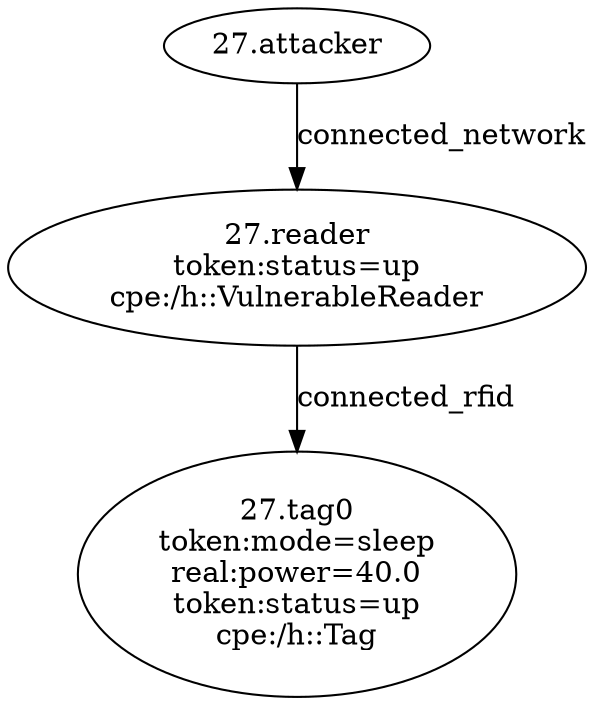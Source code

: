 digraph G {
attacker [label="27.attacker"];
tag0 [label="27.tag0\ntoken:mode=sleep\nreal:power=40.0\ntoken:status=up\ncpe:/h::Tag"];
reader [label="27.reader\ntoken:status=up\ncpe:/h::VulnerableReader"];
attacker -> reader  [key=0, label=connected_network];
reader -> tag0  [key=0, label=connected_rfid];
}
